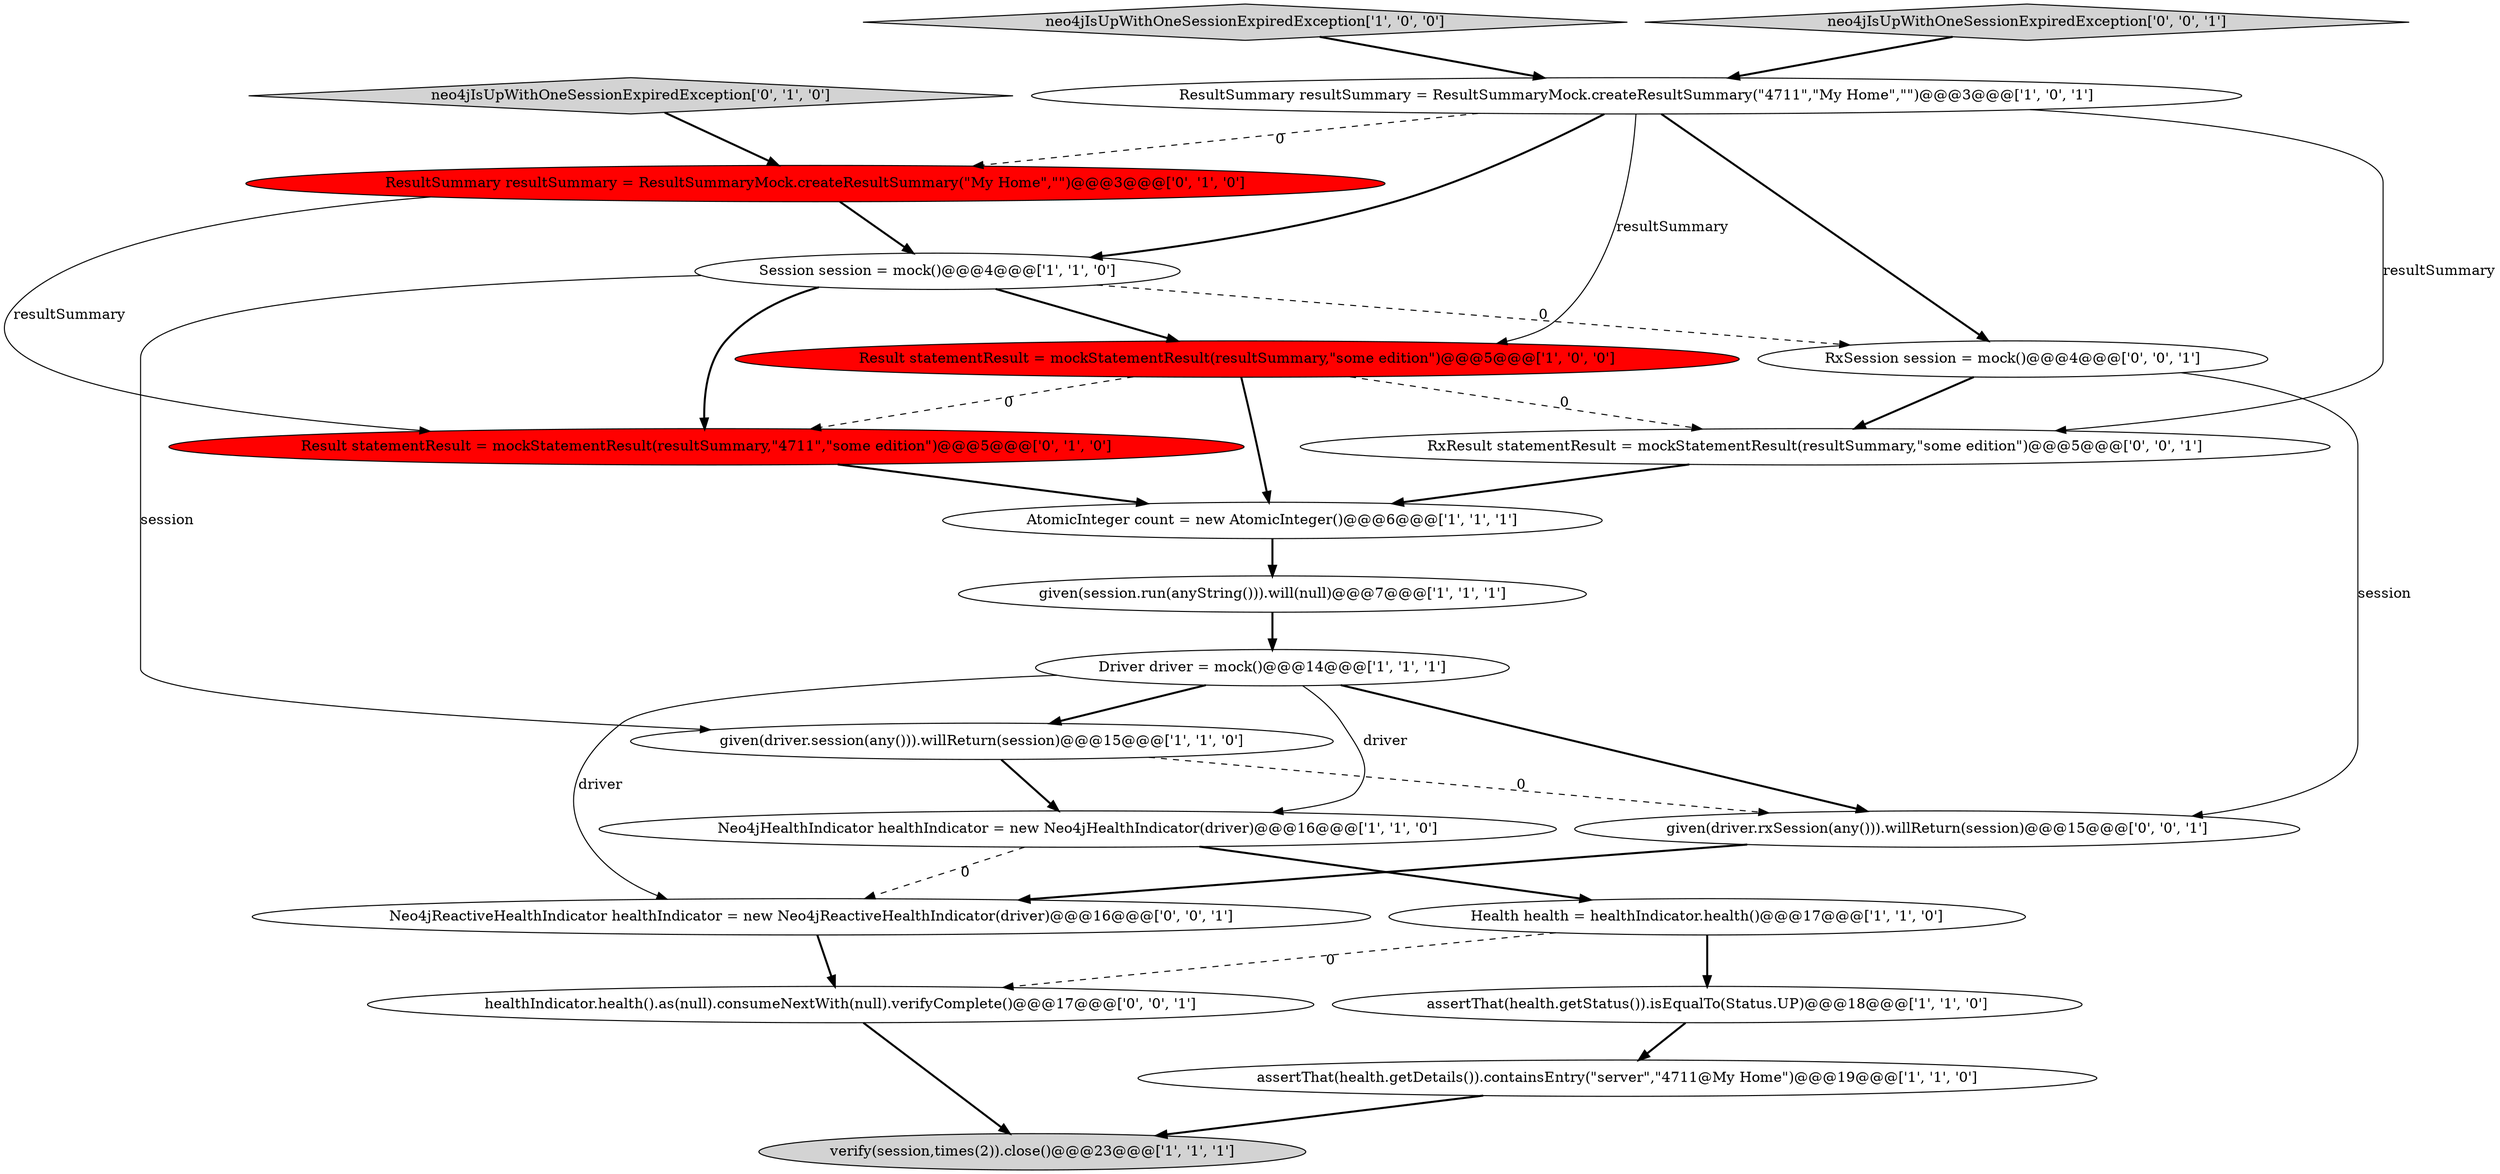 digraph {
9 [style = filled, label = "Result statementResult = mockStatementResult(resultSummary,\"some edition\")@@@5@@@['1', '0', '0']", fillcolor = red, shape = ellipse image = "AAA1AAABBB1BBB"];
1 [style = filled, label = "AtomicInteger count = new AtomicInteger()@@@6@@@['1', '1', '1']", fillcolor = white, shape = ellipse image = "AAA0AAABBB1BBB"];
2 [style = filled, label = "given(driver.session(any())).willReturn(session)@@@15@@@['1', '1', '0']", fillcolor = white, shape = ellipse image = "AAA0AAABBB1BBB"];
13 [style = filled, label = "neo4jIsUpWithOneSessionExpiredException['0', '1', '0']", fillcolor = lightgray, shape = diamond image = "AAA0AAABBB2BBB"];
5 [style = filled, label = "assertThat(health.getStatus()).isEqualTo(Status.UP)@@@18@@@['1', '1', '0']", fillcolor = white, shape = ellipse image = "AAA0AAABBB1BBB"];
7 [style = filled, label = "ResultSummary resultSummary = ResultSummaryMock.createResultSummary(\"4711\",\"My Home\",\"\")@@@3@@@['1', '0', '1']", fillcolor = white, shape = ellipse image = "AAA0AAABBB1BBB"];
0 [style = filled, label = "Neo4jHealthIndicator healthIndicator = new Neo4jHealthIndicator(driver)@@@16@@@['1', '1', '0']", fillcolor = white, shape = ellipse image = "AAA0AAABBB1BBB"];
4 [style = filled, label = "verify(session,times(2)).close()@@@23@@@['1', '1', '1']", fillcolor = lightgray, shape = ellipse image = "AAA0AAABBB1BBB"];
3 [style = filled, label = "assertThat(health.getDetails()).containsEntry(\"server\",\"4711@My Home\")@@@19@@@['1', '1', '0']", fillcolor = white, shape = ellipse image = "AAA0AAABBB1BBB"];
8 [style = filled, label = "neo4jIsUpWithOneSessionExpiredException['1', '0', '0']", fillcolor = lightgray, shape = diamond image = "AAA0AAABBB1BBB"];
15 [style = filled, label = "Result statementResult = mockStatementResult(resultSummary,\"4711\",\"some edition\")@@@5@@@['0', '1', '0']", fillcolor = red, shape = ellipse image = "AAA1AAABBB2BBB"];
19 [style = filled, label = "RxResult statementResult = mockStatementResult(resultSummary,\"some edition\")@@@5@@@['0', '0', '1']", fillcolor = white, shape = ellipse image = "AAA0AAABBB3BBB"];
12 [style = filled, label = "Driver driver = mock()@@@14@@@['1', '1', '1']", fillcolor = white, shape = ellipse image = "AAA0AAABBB1BBB"];
6 [style = filled, label = "Session session = mock()@@@4@@@['1', '1', '0']", fillcolor = white, shape = ellipse image = "AAA0AAABBB1BBB"];
17 [style = filled, label = "Neo4jReactiveHealthIndicator healthIndicator = new Neo4jReactiveHealthIndicator(driver)@@@16@@@['0', '0', '1']", fillcolor = white, shape = ellipse image = "AAA0AAABBB3BBB"];
18 [style = filled, label = "neo4jIsUpWithOneSessionExpiredException['0', '0', '1']", fillcolor = lightgray, shape = diamond image = "AAA0AAABBB3BBB"];
16 [style = filled, label = "given(driver.rxSession(any())).willReturn(session)@@@15@@@['0', '0', '1']", fillcolor = white, shape = ellipse image = "AAA0AAABBB3BBB"];
21 [style = filled, label = "healthIndicator.health().as(null).consumeNextWith(null).verifyComplete()@@@17@@@['0', '0', '1']", fillcolor = white, shape = ellipse image = "AAA0AAABBB3BBB"];
11 [style = filled, label = "given(session.run(anyString())).will(null)@@@7@@@['1', '1', '1']", fillcolor = white, shape = ellipse image = "AAA0AAABBB1BBB"];
10 [style = filled, label = "Health health = healthIndicator.health()@@@17@@@['1', '1', '0']", fillcolor = white, shape = ellipse image = "AAA0AAABBB1BBB"];
20 [style = filled, label = "RxSession session = mock()@@@4@@@['0', '0', '1']", fillcolor = white, shape = ellipse image = "AAA0AAABBB3BBB"];
14 [style = filled, label = "ResultSummary resultSummary = ResultSummaryMock.createResultSummary(\"My Home\",\"\")@@@3@@@['0', '1', '0']", fillcolor = red, shape = ellipse image = "AAA1AAABBB2BBB"];
5->3 [style = bold, label=""];
10->21 [style = dashed, label="0"];
7->9 [style = solid, label="resultSummary"];
6->20 [style = dashed, label="0"];
7->14 [style = dashed, label="0"];
20->16 [style = solid, label="session"];
11->12 [style = bold, label=""];
12->16 [style = bold, label=""];
7->20 [style = bold, label=""];
16->17 [style = bold, label=""];
0->17 [style = dashed, label="0"];
3->4 [style = bold, label=""];
7->19 [style = solid, label="resultSummary"];
6->15 [style = bold, label=""];
8->7 [style = bold, label=""];
1->11 [style = bold, label=""];
9->19 [style = dashed, label="0"];
19->1 [style = bold, label=""];
12->2 [style = bold, label=""];
0->10 [style = bold, label=""];
2->0 [style = bold, label=""];
10->5 [style = bold, label=""];
2->16 [style = dashed, label="0"];
12->0 [style = solid, label="driver"];
7->6 [style = bold, label=""];
12->17 [style = solid, label="driver"];
6->2 [style = solid, label="session"];
6->9 [style = bold, label=""];
9->1 [style = bold, label=""];
20->19 [style = bold, label=""];
18->7 [style = bold, label=""];
13->14 [style = bold, label=""];
17->21 [style = bold, label=""];
14->6 [style = bold, label=""];
14->15 [style = solid, label="resultSummary"];
9->15 [style = dashed, label="0"];
21->4 [style = bold, label=""];
15->1 [style = bold, label=""];
}
